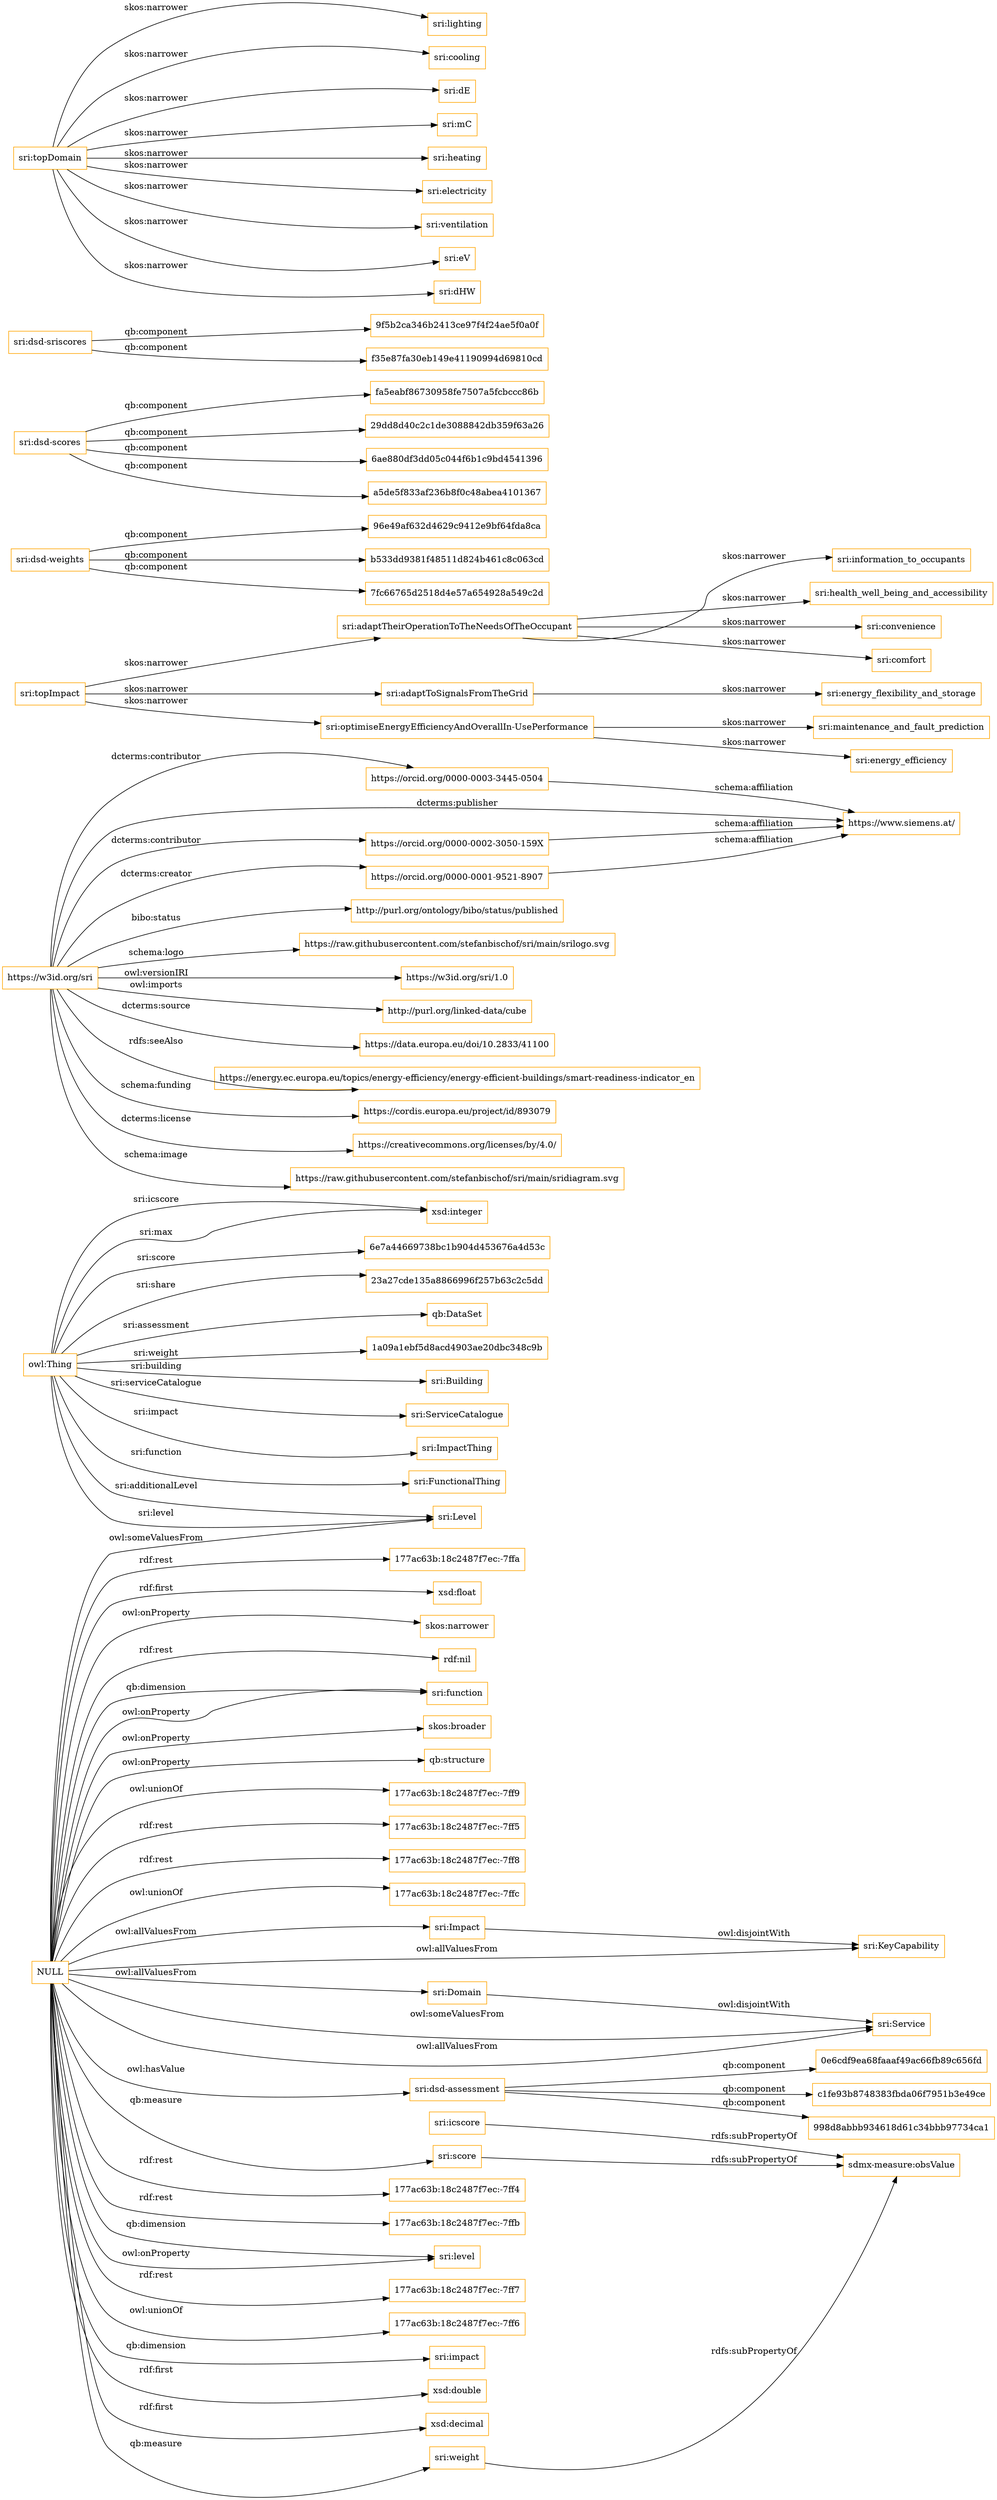 digraph ar2dtool_diagram { 
rankdir=LR;
size="1501"
node [shape = rectangle, color="orange"]; "sri:Building" "sri:KeyCapability" "sri:Service" "sri:ServiceCatalogue" "sri:Impact" "sri:Domain" "sri:ImpactThing" "sri:FunctionalThing" "sri:Level" ; /*classes style*/
	"https://orcid.org/0000-0003-3445-0504" -> "https://www.siemens.at/" [ label = "schema:affiliation" ];
	"https://orcid.org/0000-0002-3050-159X" -> "https://www.siemens.at/" [ label = "schema:affiliation" ];
	"https://orcid.org/0000-0001-9521-8907" -> "https://www.siemens.at/" [ label = "schema:affiliation" ];
	"sri:weight" -> "sdmx-measure:obsValue" [ label = "rdfs:subPropertyOf" ];
	"sri:adaptTheirOperationToTheNeedsOfTheOccupant" -> "sri:information_to_occupants" [ label = "skos:narrower" ];
	"sri:adaptTheirOperationToTheNeedsOfTheOccupant" -> "sri:health_well_being_and_accessibility" [ label = "skos:narrower" ];
	"sri:adaptTheirOperationToTheNeedsOfTheOccupant" -> "sri:convenience" [ label = "skos:narrower" ];
	"sri:adaptTheirOperationToTheNeedsOfTheOccupant" -> "sri:comfort" [ label = "skos:narrower" ];
	"sri:dsd-weights" -> "96e49af632d4629c9412e9bf64fda8ca" [ label = "qb:component" ];
	"sri:dsd-weights" -> "b533dd9381f48511d824b461c8c063cd" [ label = "qb:component" ];
	"sri:dsd-weights" -> "7fc66765d2518d4e57a654928a549c2d" [ label = "qb:component" ];
	"sri:adaptToSignalsFromTheGrid" -> "sri:energy_flexibility_and_storage" [ label = "skos:narrower" ];
	"sri:icscore" -> "sdmx-measure:obsValue" [ label = "rdfs:subPropertyOf" ];
	"sri:dsd-scores" -> "fa5eabf86730958fe7507a5fcbccc86b" [ label = "qb:component" ];
	"sri:dsd-scores" -> "29dd8d40c2c1de3088842db359f63a26" [ label = "qb:component" ];
	"sri:dsd-scores" -> "6ae880df3dd05c044f6b1c9bd4541396" [ label = "qb:component" ];
	"sri:dsd-scores" -> "a5de5f833af236b8f0c48abea4101367" [ label = "qb:component" ];
	"sri:optimiseEnergyEfficiencyAndOverallIn-UsePerformance" -> "sri:maintenance_and_fault_prediction" [ label = "skos:narrower" ];
	"sri:optimiseEnergyEfficiencyAndOverallIn-UsePerformance" -> "sri:energy_efficiency" [ label = "skos:narrower" ];
	"sri:dsd-sriscores" -> "9f5b2ca346b2413ce97f4f24ae5f0a0f" [ label = "qb:component" ];
	"sri:dsd-sriscores" -> "f35e87fa30eb149e41190994d69810cd" [ label = "qb:component" ];
	"sri:Impact" -> "sri:KeyCapability" [ label = "owl:disjointWith" ];
	"sri:topImpact" -> "sri:optimiseEnergyEfficiencyAndOverallIn-UsePerformance" [ label = "skos:narrower" ];
	"sri:topImpact" -> "sri:adaptToSignalsFromTheGrid" [ label = "skos:narrower" ];
	"sri:topImpact" -> "sri:adaptTheirOperationToTheNeedsOfTheOccupant" [ label = "skos:narrower" ];
	"https://w3id.org/sri" -> "https://orcid.org/0000-0003-3445-0504" [ label = "dcterms:contributor" ];
	"https://w3id.org/sri" -> "http://purl.org/ontology/bibo/status/published" [ label = "bibo:status" ];
	"https://w3id.org/sri" -> "https://orcid.org/0000-0001-9521-8907" [ label = "dcterms:creator" ];
	"https://w3id.org/sri" -> "https://www.siemens.at/" [ label = "dcterms:publisher" ];
	"https://w3id.org/sri" -> "https://raw.githubusercontent.com/stefanbischof/sri/main/srilogo.svg" [ label = "schema:logo" ];
	"https://w3id.org/sri" -> "https://w3id.org/sri/1.0" [ label = "owl:versionIRI" ];
	"https://w3id.org/sri" -> "http://purl.org/linked-data/cube" [ label = "owl:imports" ];
	"https://w3id.org/sri" -> "https://data.europa.eu/doi/10.2833/41100" [ label = "dcterms:source" ];
	"https://w3id.org/sri" -> "https://orcid.org/0000-0002-3050-159X" [ label = "dcterms:contributor" ];
	"https://w3id.org/sri" -> "https://energy.ec.europa.eu/topics/energy-efficiency/energy-efficient-buildings/smart-readiness-indicator_en" [ label = "rdfs:seeAlso" ];
	"https://w3id.org/sri" -> "https://cordis.europa.eu/project/id/893079" [ label = "schema:funding" ];
	"https://w3id.org/sri" -> "https://creativecommons.org/licenses/by/4.0/" [ label = "dcterms:license" ];
	"https://w3id.org/sri" -> "https://raw.githubusercontent.com/stefanbischof/sri/main/sridiagram.svg" [ label = "schema:image" ];
	"sri:Domain" -> "sri:Service" [ label = "owl:disjointWith" ];
	"sri:topDomain" -> "sri:lighting" [ label = "skos:narrower" ];
	"sri:topDomain" -> "sri:cooling" [ label = "skos:narrower" ];
	"sri:topDomain" -> "sri:dE" [ label = "skos:narrower" ];
	"sri:topDomain" -> "sri:mC" [ label = "skos:narrower" ];
	"sri:topDomain" -> "sri:heating" [ label = "skos:narrower" ];
	"sri:topDomain" -> "sri:electricity" [ label = "skos:narrower" ];
	"sri:topDomain" -> "sri:ventilation" [ label = "skos:narrower" ];
	"sri:topDomain" -> "sri:eV" [ label = "skos:narrower" ];
	"sri:topDomain" -> "sri:dHW" [ label = "skos:narrower" ];
	"sri:dsd-assessment" -> "998d8abbb934618d61c34bbb97734ca1" [ label = "qb:component" ];
	"sri:dsd-assessment" -> "0e6cdf9ea68faaaf49ac66fb89c656fd" [ label = "qb:component" ];
	"sri:dsd-assessment" -> "c1fe93b8748383fbda06f7951b3e49ce" [ label = "qb:component" ];
	"sri:score" -> "sdmx-measure:obsValue" [ label = "rdfs:subPropertyOf" ];
	"NULL" -> "sri:Service" [ label = "owl:someValuesFrom" ];
	"NULL" -> "sri:dsd-assessment" [ label = "owl:hasValue" ];
	"NULL" -> "sri:weight" [ label = "qb:measure" ];
	"NULL" -> "177ac63b:18c2487f7ec:-7ff4" [ label = "rdf:rest" ];
	"NULL" -> "177ac63b:18c2487f7ec:-7ffb" [ label = "rdf:rest" ];
	"NULL" -> "sri:Domain" [ label = "owl:allValuesFrom" ];
	"NULL" -> "sri:level" [ label = "qb:dimension" ];
	"NULL" -> "177ac63b:18c2487f7ec:-7ff7" [ label = "rdf:rest" ];
	"NULL" -> "177ac63b:18c2487f7ec:-7ff6" [ label = "owl:unionOf" ];
	"NULL" -> "sri:Level" [ label = "owl:someValuesFrom" ];
	"NULL" -> "sri:impact" [ label = "qb:dimension" ];
	"NULL" -> "xsd:double" [ label = "rdf:first" ];
	"NULL" -> "xsd:decimal" [ label = "rdf:first" ];
	"NULL" -> "sri:score" [ label = "qb:measure" ];
	"NULL" -> "177ac63b:18c2487f7ec:-7ffa" [ label = "rdf:rest" ];
	"NULL" -> "sri:Service" [ label = "owl:allValuesFrom" ];
	"NULL" -> "sri:Impact" [ label = "owl:allValuesFrom" ];
	"NULL" -> "xsd:float" [ label = "rdf:first" ];
	"NULL" -> "skos:narrower" [ label = "owl:onProperty" ];
	"NULL" -> "rdf:nil" [ label = "rdf:rest" ];
	"NULL" -> "sri:level" [ label = "owl:onProperty" ];
	"NULL" -> "sri:function" [ label = "qb:dimension" ];
	"NULL" -> "skos:broader" [ label = "owl:onProperty" ];
	"NULL" -> "sri:KeyCapability" [ label = "owl:allValuesFrom" ];
	"NULL" -> "qb:structure" [ label = "owl:onProperty" ];
	"NULL" -> "177ac63b:18c2487f7ec:-7ff9" [ label = "owl:unionOf" ];
	"NULL" -> "177ac63b:18c2487f7ec:-7ff5" [ label = "rdf:rest" ];
	"NULL" -> "177ac63b:18c2487f7ec:-7ff8" [ label = "rdf:rest" ];
	"NULL" -> "sri:function" [ label = "owl:onProperty" ];
	"NULL" -> "177ac63b:18c2487f7ec:-7ffc" [ label = "owl:unionOf" ];
	"owl:Thing" -> "xsd:integer" [ label = "sri:icscore" ];
	"owl:Thing" -> "sri:Level" [ label = "sri:additionalLevel" ];
	"owl:Thing" -> "6e7a44669738bc1b904d453676a4d53c" [ label = "sri:score" ];
	"owl:Thing" -> "sri:Building" [ label = "sri:building" ];
	"owl:Thing" -> "23a27cde135a8866996f257b63c2c5dd" [ label = "sri:share" ];
	"owl:Thing" -> "sri:Level" [ label = "sri:level" ];
	"owl:Thing" -> "qb:DataSet" [ label = "sri:assessment" ];
	"owl:Thing" -> "sri:ImpactThing" [ label = "sri:impact" ];
	"owl:Thing" -> "1a09a1ebf5d8acd4903ae20dbc348c9b" [ label = "sri:weight" ];
	"owl:Thing" -> "sri:ServiceCatalogue" [ label = "sri:serviceCatalogue" ];
	"owl:Thing" -> "xsd:integer" [ label = "sri:max" ];
	"owl:Thing" -> "sri:FunctionalThing" [ label = "sri:function" ];

}
